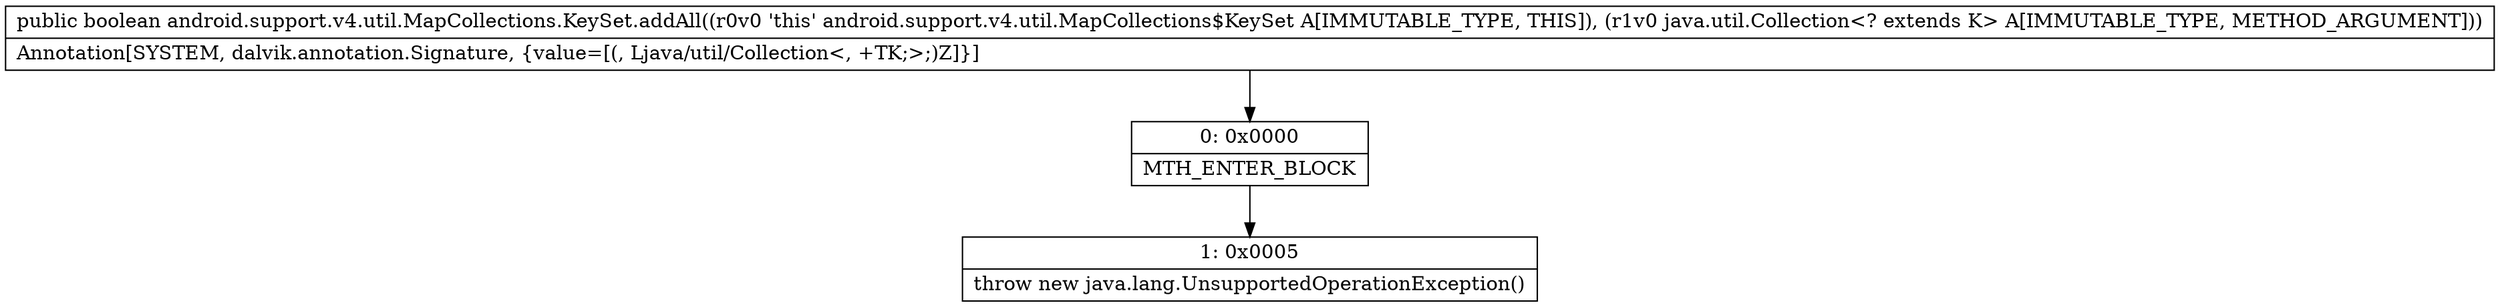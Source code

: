 digraph "CFG forandroid.support.v4.util.MapCollections.KeySet.addAll(Ljava\/util\/Collection;)Z" {
Node_0 [shape=record,label="{0\:\ 0x0000|MTH_ENTER_BLOCK\l}"];
Node_1 [shape=record,label="{1\:\ 0x0005|throw new java.lang.UnsupportedOperationException()\l}"];
MethodNode[shape=record,label="{public boolean android.support.v4.util.MapCollections.KeySet.addAll((r0v0 'this' android.support.v4.util.MapCollections$KeySet A[IMMUTABLE_TYPE, THIS]), (r1v0 java.util.Collection\<? extends K\> A[IMMUTABLE_TYPE, METHOD_ARGUMENT]))  | Annotation[SYSTEM, dalvik.annotation.Signature, \{value=[(, Ljava\/util\/Collection\<, +TK;\>;)Z]\}]\l}"];
MethodNode -> Node_0;
Node_0 -> Node_1;
}

